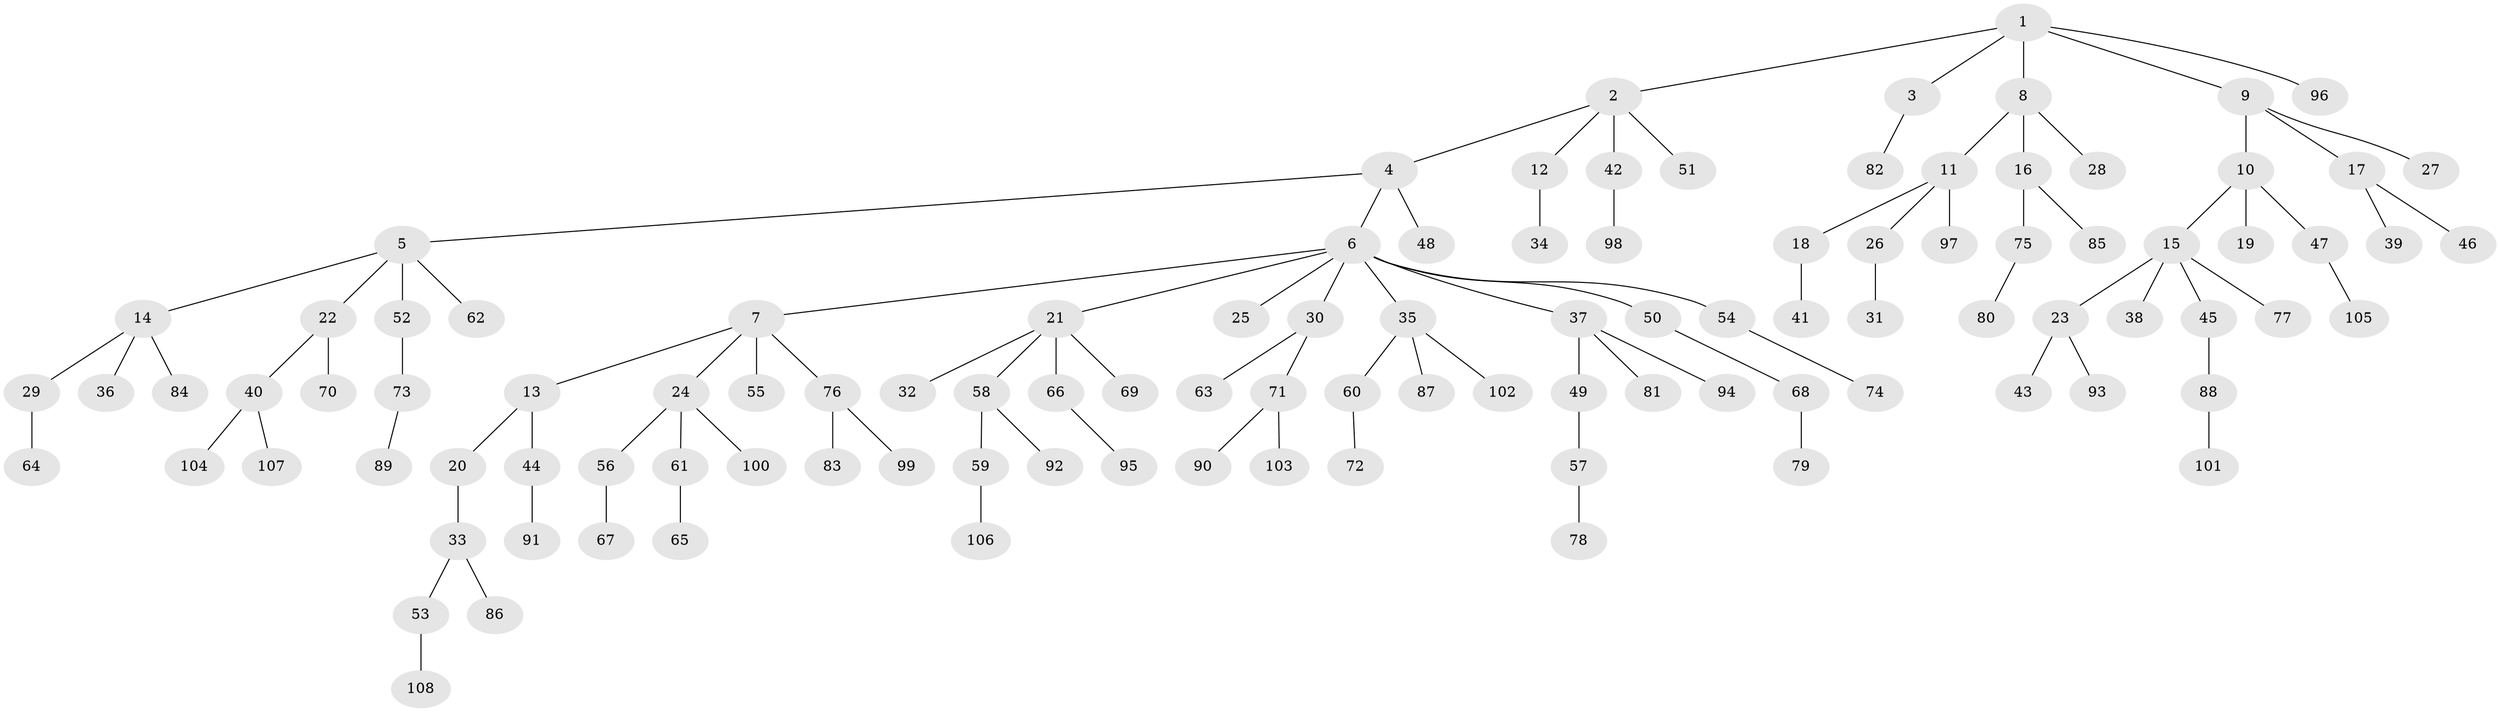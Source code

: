 // Generated by graph-tools (version 1.1) at 2025/11/02/27/25 16:11:28]
// undirected, 108 vertices, 107 edges
graph export_dot {
graph [start="1"]
  node [color=gray90,style=filled];
  1;
  2;
  3;
  4;
  5;
  6;
  7;
  8;
  9;
  10;
  11;
  12;
  13;
  14;
  15;
  16;
  17;
  18;
  19;
  20;
  21;
  22;
  23;
  24;
  25;
  26;
  27;
  28;
  29;
  30;
  31;
  32;
  33;
  34;
  35;
  36;
  37;
  38;
  39;
  40;
  41;
  42;
  43;
  44;
  45;
  46;
  47;
  48;
  49;
  50;
  51;
  52;
  53;
  54;
  55;
  56;
  57;
  58;
  59;
  60;
  61;
  62;
  63;
  64;
  65;
  66;
  67;
  68;
  69;
  70;
  71;
  72;
  73;
  74;
  75;
  76;
  77;
  78;
  79;
  80;
  81;
  82;
  83;
  84;
  85;
  86;
  87;
  88;
  89;
  90;
  91;
  92;
  93;
  94;
  95;
  96;
  97;
  98;
  99;
  100;
  101;
  102;
  103;
  104;
  105;
  106;
  107;
  108;
  1 -- 2;
  1 -- 3;
  1 -- 8;
  1 -- 9;
  1 -- 96;
  2 -- 4;
  2 -- 12;
  2 -- 42;
  2 -- 51;
  3 -- 82;
  4 -- 5;
  4 -- 6;
  4 -- 48;
  5 -- 14;
  5 -- 22;
  5 -- 52;
  5 -- 62;
  6 -- 7;
  6 -- 21;
  6 -- 25;
  6 -- 30;
  6 -- 35;
  6 -- 37;
  6 -- 50;
  6 -- 54;
  7 -- 13;
  7 -- 24;
  7 -- 55;
  7 -- 76;
  8 -- 11;
  8 -- 16;
  8 -- 28;
  9 -- 10;
  9 -- 17;
  9 -- 27;
  10 -- 15;
  10 -- 19;
  10 -- 47;
  11 -- 18;
  11 -- 26;
  11 -- 97;
  12 -- 34;
  13 -- 20;
  13 -- 44;
  14 -- 29;
  14 -- 36;
  14 -- 84;
  15 -- 23;
  15 -- 38;
  15 -- 45;
  15 -- 77;
  16 -- 75;
  16 -- 85;
  17 -- 39;
  17 -- 46;
  18 -- 41;
  20 -- 33;
  21 -- 32;
  21 -- 58;
  21 -- 66;
  21 -- 69;
  22 -- 40;
  22 -- 70;
  23 -- 43;
  23 -- 93;
  24 -- 56;
  24 -- 61;
  24 -- 100;
  26 -- 31;
  29 -- 64;
  30 -- 63;
  30 -- 71;
  33 -- 53;
  33 -- 86;
  35 -- 60;
  35 -- 87;
  35 -- 102;
  37 -- 49;
  37 -- 81;
  37 -- 94;
  40 -- 104;
  40 -- 107;
  42 -- 98;
  44 -- 91;
  45 -- 88;
  47 -- 105;
  49 -- 57;
  50 -- 68;
  52 -- 73;
  53 -- 108;
  54 -- 74;
  56 -- 67;
  57 -- 78;
  58 -- 59;
  58 -- 92;
  59 -- 106;
  60 -- 72;
  61 -- 65;
  66 -- 95;
  68 -- 79;
  71 -- 90;
  71 -- 103;
  73 -- 89;
  75 -- 80;
  76 -- 83;
  76 -- 99;
  88 -- 101;
}
